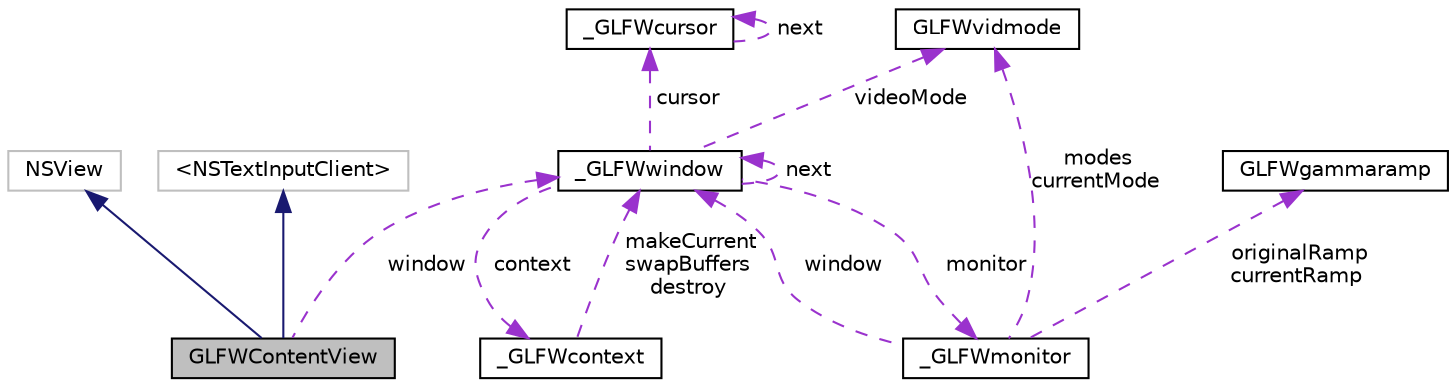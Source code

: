 digraph "GLFWContentView"
{
 // LATEX_PDF_SIZE
  edge [fontname="Helvetica",fontsize="10",labelfontname="Helvetica",labelfontsize="10"];
  node [fontname="Helvetica",fontsize="10",shape=record];
  Node1 [label="GLFWContentView",height=0.2,width=0.4,color="black", fillcolor="grey75", style="filled", fontcolor="black",tooltip=" "];
  Node2 -> Node1 [dir="back",color="midnightblue",fontsize="10",style="solid",fontname="Helvetica"];
  Node2 [label="NSView",height=0.2,width=0.4,color="grey75", fillcolor="white", style="filled",tooltip=" "];
  Node3 -> Node1 [dir="back",color="midnightblue",fontsize="10",style="solid",fontname="Helvetica"];
  Node3 [label="\<NSTextInputClient\>",height=0.2,width=0.4,color="grey75", fillcolor="white", style="filled",tooltip=" "];
  Node4 -> Node1 [dir="back",color="darkorchid3",fontsize="10",style="dashed",label=" window" ,fontname="Helvetica"];
  Node4 [label="_GLFWwindow",height=0.2,width=0.4,color="black", fillcolor="white", style="filled",URL="$struct__GLFWwindow.html",tooltip=" "];
  Node5 -> Node4 [dir="back",color="darkorchid3",fontsize="10",style="dashed",label=" context" ,fontname="Helvetica"];
  Node5 [label="_GLFWcontext",height=0.2,width=0.4,color="black", fillcolor="white", style="filled",URL="$struct__GLFWcontext.html",tooltip=" "];
  Node4 -> Node5 [dir="back",color="darkorchid3",fontsize="10",style="dashed",label=" makeCurrent\nswapBuffers\ndestroy" ,fontname="Helvetica"];
  Node6 -> Node4 [dir="back",color="darkorchid3",fontsize="10",style="dashed",label=" videoMode" ,fontname="Helvetica"];
  Node6 [label="GLFWvidmode",height=0.2,width=0.4,color="black", fillcolor="white", style="filled",URL="$structGLFWvidmode.html",tooltip="Video mode type."];
  Node7 -> Node4 [dir="back",color="darkorchid3",fontsize="10",style="dashed",label=" monitor" ,fontname="Helvetica"];
  Node7 [label="_GLFWmonitor",height=0.2,width=0.4,color="black", fillcolor="white", style="filled",URL="$struct__GLFWmonitor.html",tooltip=" "];
  Node6 -> Node7 [dir="back",color="darkorchid3",fontsize="10",style="dashed",label=" modes\ncurrentMode" ,fontname="Helvetica"];
  Node8 -> Node7 [dir="back",color="darkorchid3",fontsize="10",style="dashed",label=" originalRamp\ncurrentRamp" ,fontname="Helvetica"];
  Node8 [label="GLFWgammaramp",height=0.2,width=0.4,color="black", fillcolor="white", style="filled",URL="$structGLFWgammaramp.html",tooltip="Gamma ramp."];
  Node4 -> Node7 [dir="back",color="darkorchid3",fontsize="10",style="dashed",label=" window" ,fontname="Helvetica"];
  Node9 -> Node4 [dir="back",color="darkorchid3",fontsize="10",style="dashed",label=" cursor" ,fontname="Helvetica"];
  Node9 [label="_GLFWcursor",height=0.2,width=0.4,color="black", fillcolor="white", style="filled",URL="$struct__GLFWcursor.html",tooltip=" "];
  Node9 -> Node9 [dir="back",color="darkorchid3",fontsize="10",style="dashed",label=" next" ,fontname="Helvetica"];
  Node4 -> Node4 [dir="back",color="darkorchid3",fontsize="10",style="dashed",label=" next" ,fontname="Helvetica"];
}
